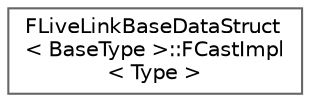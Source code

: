digraph "Graphical Class Hierarchy"
{
 // INTERACTIVE_SVG=YES
 // LATEX_PDF_SIZE
  bgcolor="transparent";
  edge [fontname=Helvetica,fontsize=10,labelfontname=Helvetica,labelfontsize=10];
  node [fontname=Helvetica,fontsize=10,shape=box,height=0.2,width=0.4];
  rankdir="LR";
  Node0 [id="Node000000",label="FLiveLinkBaseDataStruct\l\< BaseType \>::FCastImpl\l\< Type \>",height=0.2,width=0.4,color="grey40", fillcolor="white", style="filled",URL="$de/d49/structFLiveLinkBaseDataStruct_1_1FCastImpl.html",tooltip=" "];
}
